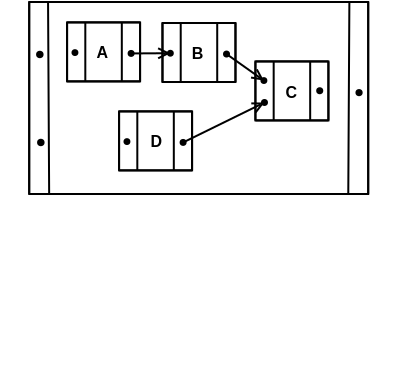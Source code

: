 <?xml version="1.0" encoding="UTF-8"?>
<dia:diagram xmlns:dia="http://www.lysator.liu.se/~alla/dia/"><dia:layer name="Background" visible="true"><dia:object type="Standard - Text" version="0" id="O0"><dia:attribute name="obj_pos"><dia:point val="14.05,27.65"/></dia:attribute><dia:attribute name="obj_bb"><dia:rectangle val="14.05,26.85;14.05,28.15"/></dia:attribute><dia:attribute name="text"><dia:composite type="text"><dia:attribute name="string"><dia:string>##</dia:string></dia:attribute><dia:attribute name="font"><dia:font family="arial" style="80" name="Helvetica-Bold"/></dia:attribute><dia:attribute name="height"><dia:real val="1"/></dia:attribute><dia:attribute name="pos"><dia:point val="14.05,27.65"/></dia:attribute><dia:attribute name="color"><dia:color val="#000000"/></dia:attribute><dia:attribute name="alignment"><dia:enum val="1"/></dia:attribute></dia:composite></dia:attribute></dia:object><dia:group><dia:object type="Standard - Box" version="0" id="O1"><dia:attribute name="obj_pos"><dia:point val="7.14,9.25"/></dia:attribute><dia:attribute name="obj_bb"><dia:rectangle val="7.09,9.2;24.14,18.9"/></dia:attribute><dia:attribute name="elem_corner"><dia:point val="7.14,9.25"/></dia:attribute><dia:attribute name="elem_width"><dia:real val="16.95"/></dia:attribute><dia:attribute name="elem_height"><dia:real val="9.6"/></dia:attribute><dia:attribute name="show_background"><dia:boolean val="true"/></dia:attribute></dia:object><dia:object type="Standard - Line" version="0" id="O2"><dia:attribute name="obj_pos"><dia:point val="7.14,18.85"/></dia:attribute><dia:attribute name="obj_bb"><dia:rectangle val="7.09,18.8;24.14,18.9"/></dia:attribute><dia:attribute name="conn_endpoints"><dia:point val="7.14,18.85"/><dia:point val="24.09,18.85"/></dia:attribute><dia:attribute name="numcp"><dia:int val="16"/></dia:attribute><dia:connections><dia:connection handle="0" to="O1" connection="5"/><dia:connection handle="1" to="O1" connection="7"/></dia:connections></dia:object><dia:object type="Standard - Line" version="0" id="O3"><dia:attribute name="obj_pos"><dia:point val="7.14,9.25"/></dia:attribute><dia:attribute name="obj_bb"><dia:rectangle val="7.09,9.2;24.14,9.3"/></dia:attribute><dia:attribute name="conn_endpoints"><dia:point val="7.14,9.25"/><dia:point val="24.09,9.25"/></dia:attribute><dia:attribute name="numcp"><dia:int val="17"/></dia:attribute><dia:connections><dia:connection handle="0" to="O1" connection="0"/><dia:connection handle="1" to="O1" connection="2"/></dia:connections></dia:object><dia:object type="Standard - Line" version="0" id="O4"><dia:attribute name="obj_pos"><dia:point val="7.14,9.25"/></dia:attribute><dia:attribute name="obj_bb"><dia:rectangle val="7.09,9.2;7.19,18.9"/></dia:attribute><dia:attribute name="conn_endpoints"><dia:point val="7.14,9.25"/><dia:point val="7.14,18.85"/></dia:attribute><dia:attribute name="numcp"><dia:int val="1"/></dia:attribute><dia:connections><dia:connection handle="0" to="O1" connection="0"/><dia:connection handle="1" to="O1" connection="5"/></dia:connections></dia:object><dia:object type="Standard - Line" version="0" id="O5"><dia:attribute name="obj_pos"><dia:point val="23.148,9.25"/></dia:attribute><dia:attribute name="obj_bb"><dia:rectangle val="23.043,9.2;23.199,18.9"/></dia:attribute><dia:attribute name="conn_endpoints"><dia:point val="23.148,9.25"/><dia:point val="23.093,18.85"/></dia:attribute><dia:attribute name="numcp"><dia:int val="1"/></dia:attribute><dia:connections><dia:connection handle="0" to="O3" connection="16"/><dia:connection handle="1" to="O2" connection="15"/></dia:connections></dia:object><dia:object type="Standard - Line" version="0" id="O6"><dia:attribute name="obj_pos"><dia:point val="24.09,18.85"/></dia:attribute><dia:attribute name="obj_bb"><dia:rectangle val="24.04,9.2;24.14,18.9"/></dia:attribute><dia:attribute name="conn_endpoints"><dia:point val="24.09,18.85"/><dia:point val="24.09,9.25"/></dia:attribute><dia:attribute name="numcp"><dia:int val="1"/></dia:attribute><dia:connections><dia:connection handle="0" to="O1" connection="7"/><dia:connection handle="1" to="O1" connection="2"/></dia:connections></dia:object><dia:object type="Standard - Line" version="0" id="O7"><dia:attribute name="obj_pos"><dia:point val="8.082,9.25"/></dia:attribute><dia:attribute name="obj_bb"><dia:rectangle val="8.031,9.2;8.187,18.9"/></dia:attribute><dia:attribute name="conn_endpoints"><dia:point val="8.082,9.25"/><dia:point val="8.137,18.85"/></dia:attribute><dia:attribute name="numcp"><dia:int val="1"/></dia:attribute><dia:connections><dia:connection handle="0" to="O3" connection="0"/><dia:connection handle="1" to="O2" connection="0"/></dia:connections></dia:object><dia:object type="Electric - connpoint" version="0" id="O8"><dia:attribute name="obj_pos"><dia:point val="21.835,11.984"/></dia:attribute><dia:attribute name="obj_bb"><dia:rectangle val="21.8,11.948;25.465,15.614"/></dia:attribute><dia:attribute name="elem_corner"><dia:point val="21.835,11.984"/></dia:attribute><dia:attribute name="elem_width"><dia:real val="3.594"/></dia:attribute><dia:attribute name="elem_height"><dia:real val="3.594"/></dia:attribute><dia:attribute name="show_background"><dia:boolean val="true"/></dia:attribute><dia:attribute name="flip_horizontal"><dia:boolean val="false"/></dia:attribute><dia:attribute name="flip_vertical"><dia:boolean val="true"/></dia:attribute><dia:attribute name="padding"><dia:real val="0.354"/></dia:attribute></dia:object><dia:group><dia:group><dia:object type="Standard - Box" version="0" id="O9"><dia:attribute name="obj_pos"><dia:point val="18.45,12.221"/></dia:attribute><dia:attribute name="obj_bb"><dia:rectangle val="18.4,12.171;22.15,15.221"/></dia:attribute><dia:attribute name="elem_corner"><dia:point val="18.45,12.221"/></dia:attribute><dia:attribute name="elem_width"><dia:real val="3.65"/></dia:attribute><dia:attribute name="elem_height"><dia:real val="2.95"/></dia:attribute><dia:attribute name="show_background"><dia:boolean val="true"/></dia:attribute></dia:object><dia:object type="Standard - Line" version="0" id="O10"><dia:attribute name="obj_pos"><dia:point val="18.45,15.171"/></dia:attribute><dia:attribute name="obj_bb"><dia:rectangle val="18.4,15.121;22.15,15.221"/></dia:attribute><dia:attribute name="conn_endpoints"><dia:point val="18.45,15.171"/><dia:point val="22.1,15.171"/></dia:attribute><dia:attribute name="numcp"><dia:int val="7"/></dia:attribute><dia:connections><dia:connection handle="0" to="O9" connection="5"/><dia:connection handle="1" to="O9" connection="7"/></dia:connections></dia:object><dia:object type="Standard - Line" version="0" id="O11"><dia:attribute name="obj_pos"><dia:point val="18.45,12.221"/></dia:attribute><dia:attribute name="obj_bb"><dia:rectangle val="18.4,12.171;22.15,12.271"/></dia:attribute><dia:attribute name="conn_endpoints"><dia:point val="18.45,12.221"/><dia:point val="22.1,12.221"/></dia:attribute><dia:attribute name="numcp"><dia:int val="7"/></dia:attribute><dia:connections><dia:connection handle="0" to="O9" connection="0"/><dia:connection handle="1" to="O9" connection="2"/></dia:connections></dia:object><dia:object type="Standard - Line" version="0" id="O12"><dia:attribute name="obj_pos"><dia:point val="18.45,12.221"/></dia:attribute><dia:attribute name="obj_bb"><dia:rectangle val="18.4,12.171;18.5,15.221"/></dia:attribute><dia:attribute name="conn_endpoints"><dia:point val="18.45,12.221"/><dia:point val="18.45,15.171"/></dia:attribute><dia:attribute name="numcp"><dia:int val="2"/></dia:attribute><dia:connections><dia:connection handle="0" to="O9" connection="0"/><dia:connection handle="1" to="O9" connection="5"/></dia:connections></dia:object><dia:object type="Standard - Line" version="0" id="O13"><dia:attribute name="obj_pos"><dia:point val="21.188,12.221"/></dia:attribute><dia:attribute name="obj_bb"><dia:rectangle val="21.137,12.171;21.238,15.221"/></dia:attribute><dia:attribute name="conn_endpoints"><dia:point val="21.188,12.221"/><dia:point val="21.188,15.171"/></dia:attribute><dia:attribute name="numcp"><dia:int val="1"/></dia:attribute><dia:connections><dia:connection handle="0" to="O11" connection="5"/><dia:connection handle="1" to="O10" connection="5"/></dia:connections></dia:object><dia:object type="Standard - Line" version="0" id="O14"><dia:attribute name="obj_pos"><dia:point val="22.1,15.171"/></dia:attribute><dia:attribute name="obj_bb"><dia:rectangle val="22.05,12.171;22.15,15.221"/></dia:attribute><dia:attribute name="conn_endpoints"><dia:point val="22.1,15.171"/><dia:point val="22.1,12.221"/></dia:attribute><dia:attribute name="numcp"><dia:int val="3"/></dia:attribute><dia:connections><dia:connection handle="0" to="O9" connection="7"/><dia:connection handle="1" to="O9" connection="2"/></dia:connections></dia:object><dia:object type="Standard - Line" version="0" id="O15"><dia:attribute name="obj_pos"><dia:point val="19.363,12.221"/></dia:attribute><dia:attribute name="obj_bb"><dia:rectangle val="19.312,12.171;19.413,15.221"/></dia:attribute><dia:attribute name="conn_endpoints"><dia:point val="19.363,12.221"/><dia:point val="19.363,15.171"/></dia:attribute><dia:attribute name="numcp"><dia:int val="1"/></dia:attribute><dia:connections><dia:connection handle="0" to="O11" connection="1"/><dia:connection handle="1" to="O10" connection="1"/></dia:connections></dia:object></dia:group><dia:object type="Electric - connpoint" version="0" id="O16"><dia:attribute name="obj_pos"><dia:point val="17.15,12.521"/></dia:attribute><dia:attribute name="obj_bb"><dia:rectangle val="17.115,12.486;20.692,16.063"/></dia:attribute><dia:attribute name="elem_corner"><dia:point val="17.15,12.521"/></dia:attribute><dia:attribute name="elem_width"><dia:real val="3.506"/></dia:attribute><dia:attribute name="elem_height"><dia:real val="3.506"/></dia:attribute><dia:attribute name="show_background"><dia:boolean val="true"/></dia:attribute><dia:attribute name="flip_horizontal"><dia:boolean val="true"/></dia:attribute><dia:attribute name="flip_vertical"><dia:boolean val="true"/></dia:attribute><dia:attribute name="padding"><dia:real val="0.354"/></dia:attribute></dia:object><dia:object type="Electric - connpoint" version="0" id="O17"><dia:attribute name="obj_pos"><dia:point val="19.9,11.921"/></dia:attribute><dia:attribute name="obj_bb"><dia:rectangle val="19.865,11.886;23.467,15.488"/></dia:attribute><dia:attribute name="elem_corner"><dia:point val="19.9,11.921"/></dia:attribute><dia:attribute name="elem_width"><dia:real val="3.531"/></dia:attribute><dia:attribute name="elem_height"><dia:real val="3.531"/></dia:attribute><dia:attribute name="show_background"><dia:boolean val="true"/></dia:attribute><dia:attribute name="flip_horizontal"><dia:boolean val="true"/></dia:attribute><dia:attribute name="flip_vertical"><dia:boolean val="true"/></dia:attribute><dia:attribute name="padding"><dia:real val="0.354"/></dia:attribute></dia:object><dia:object type="Electric - connpoint" version="0" id="O18"><dia:attribute name="obj_pos"><dia:point val="17.15,11.453"/></dia:attribute><dia:attribute name="obj_bb"><dia:rectangle val="17.115,11.418;20.635,14.938"/></dia:attribute><dia:attribute name="elem_corner"><dia:point val="17.15,11.453"/></dia:attribute><dia:attribute name="elem_width"><dia:real val="3.449"/></dia:attribute><dia:attribute name="elem_height"><dia:real val="3.449"/></dia:attribute><dia:attribute name="show_background"><dia:boolean val="true"/></dia:attribute><dia:attribute name="flip_horizontal"><dia:boolean val="true"/></dia:attribute><dia:attribute name="flip_vertical"><dia:boolean val="true"/></dia:attribute><dia:attribute name="padding"><dia:real val="0.354"/></dia:attribute></dia:object></dia:group><dia:group><dia:group><dia:object type="Standard - Box" version="0" id="O19"><dia:attribute name="obj_pos"><dia:point val="9.033,10.269"/></dia:attribute><dia:attribute name="obj_bb"><dia:rectangle val="8.983,10.219;12.733,13.269"/></dia:attribute><dia:attribute name="elem_corner"><dia:point val="9.033,10.269"/></dia:attribute><dia:attribute name="elem_width"><dia:real val="3.65"/></dia:attribute><dia:attribute name="elem_height"><dia:real val="2.95"/></dia:attribute><dia:attribute name="show_background"><dia:boolean val="true"/></dia:attribute></dia:object><dia:object type="Standard - Line" version="0" id="O20"><dia:attribute name="obj_pos"><dia:point val="9.033,13.219"/></dia:attribute><dia:attribute name="obj_bb"><dia:rectangle val="8.983,13.169;12.733,13.269"/></dia:attribute><dia:attribute name="conn_endpoints"><dia:point val="9.033,13.219"/><dia:point val="12.683,13.219"/></dia:attribute><dia:attribute name="numcp"><dia:int val="7"/></dia:attribute><dia:connections><dia:connection handle="0" to="O19" connection="5"/><dia:connection handle="1" to="O19" connection="7"/></dia:connections></dia:object><dia:object type="Standard - Line" version="0" id="O21"><dia:attribute name="obj_pos"><dia:point val="9.033,10.269"/></dia:attribute><dia:attribute name="obj_bb"><dia:rectangle val="8.983,10.219;12.733,10.319"/></dia:attribute><dia:attribute name="conn_endpoints"><dia:point val="9.033,10.269"/><dia:point val="12.683,10.269"/></dia:attribute><dia:attribute name="numcp"><dia:int val="7"/></dia:attribute><dia:connections><dia:connection handle="0" to="O19" connection="0"/><dia:connection handle="1" to="O19" connection="2"/></dia:connections></dia:object><dia:object type="Standard - Line" version="0" id="O22"><dia:attribute name="obj_pos"><dia:point val="9.033,10.269"/></dia:attribute><dia:attribute name="obj_bb"><dia:rectangle val="8.983,10.219;9.083,13.269"/></dia:attribute><dia:attribute name="conn_endpoints"><dia:point val="9.033,10.269"/><dia:point val="9.033,13.219"/></dia:attribute><dia:attribute name="numcp"><dia:int val="2"/></dia:attribute><dia:connections><dia:connection handle="0" to="O19" connection="0"/><dia:connection handle="1" to="O19" connection="5"/></dia:connections></dia:object><dia:object type="Standard - Line" version="0" id="O23"><dia:attribute name="obj_pos"><dia:point val="11.77,10.269"/></dia:attribute><dia:attribute name="obj_bb"><dia:rectangle val="11.72,10.219;11.82,13.269"/></dia:attribute><dia:attribute name="conn_endpoints"><dia:point val="11.77,10.269"/><dia:point val="11.77,13.219"/></dia:attribute><dia:attribute name="numcp"><dia:int val="1"/></dia:attribute><dia:connections><dia:connection handle="0" to="O21" connection="5"/><dia:connection handle="1" to="O20" connection="5"/></dia:connections></dia:object><dia:object type="Standard - Line" version="0" id="O24"><dia:attribute name="obj_pos"><dia:point val="12.683,13.219"/></dia:attribute><dia:attribute name="obj_bb"><dia:rectangle val="12.633,10.219;12.733,13.269"/></dia:attribute><dia:attribute name="conn_endpoints"><dia:point val="12.683,13.219"/><dia:point val="12.683,10.269"/></dia:attribute><dia:attribute name="numcp"><dia:int val="3"/></dia:attribute><dia:connections><dia:connection handle="0" to="O19" connection="7"/><dia:connection handle="1" to="O19" connection="2"/></dia:connections></dia:object><dia:object type="Standard - Line" version="0" id="O25"><dia:attribute name="obj_pos"><dia:point val="9.945,10.269"/></dia:attribute><dia:attribute name="obj_bb"><dia:rectangle val="9.895,10.219;9.995,13.269"/></dia:attribute><dia:attribute name="conn_endpoints"><dia:point val="9.945,10.269"/><dia:point val="9.945,13.219"/></dia:attribute><dia:attribute name="numcp"><dia:int val="1"/></dia:attribute><dia:connections><dia:connection handle="0" to="O21" connection="1"/><dia:connection handle="1" to="O20" connection="1"/></dia:connections></dia:object></dia:group><dia:object type="Electric - connpoint" version="0" id="O26"><dia:attribute name="obj_pos"><dia:point val="10.483,10.069"/></dia:attribute><dia:attribute name="obj_bb"><dia:rectangle val="10.447,10.033;14.022,13.608"/></dia:attribute><dia:attribute name="elem_corner"><dia:point val="10.483,10.069"/></dia:attribute><dia:attribute name="elem_width"><dia:real val="3.504"/></dia:attribute><dia:attribute name="elem_height"><dia:real val="3.504"/></dia:attribute><dia:attribute name="show_background"><dia:boolean val="true"/></dia:attribute><dia:attribute name="flip_horizontal"><dia:boolean val="false"/></dia:attribute><dia:attribute name="flip_vertical"><dia:boolean val="true"/></dia:attribute><dia:attribute name="padding"><dia:real val="0.354"/></dia:attribute></dia:object><dia:object type="Electric - connpoint" version="0" id="O27"><dia:attribute name="obj_pos"><dia:point val="7.7,10.053"/></dia:attribute><dia:attribute name="obj_bb"><dia:rectangle val="7.665,10.018;11.189,13.542"/></dia:attribute><dia:attribute name="elem_corner"><dia:point val="7.7,10.053"/></dia:attribute><dia:attribute name="elem_width"><dia:real val="3.453"/></dia:attribute><dia:attribute name="elem_height"><dia:real val="3.453"/></dia:attribute><dia:attribute name="show_background"><dia:boolean val="true"/></dia:attribute><dia:attribute name="flip_horizontal"><dia:boolean val="true"/></dia:attribute><dia:attribute name="flip_vertical"><dia:boolean val="true"/></dia:attribute><dia:attribute name="padding"><dia:real val="0.354"/></dia:attribute></dia:object></dia:group><dia:group><dia:group><dia:object type="Standard - Box" version="0" id="O28"><dia:attribute name="obj_pos"><dia:point val="11.633,14.719"/></dia:attribute><dia:attribute name="obj_bb"><dia:rectangle val="11.583,14.669;15.333,17.719"/></dia:attribute><dia:attribute name="elem_corner"><dia:point val="11.633,14.719"/></dia:attribute><dia:attribute name="elem_width"><dia:real val="3.65"/></dia:attribute><dia:attribute name="elem_height"><dia:real val="2.95"/></dia:attribute><dia:attribute name="show_background"><dia:boolean val="true"/></dia:attribute></dia:object><dia:object type="Standard - Line" version="0" id="O29"><dia:attribute name="obj_pos"><dia:point val="11.633,17.669"/></dia:attribute><dia:attribute name="obj_bb"><dia:rectangle val="11.583,17.619;15.333,17.719"/></dia:attribute><dia:attribute name="conn_endpoints"><dia:point val="11.633,17.669"/><dia:point val="15.283,17.669"/></dia:attribute><dia:attribute name="numcp"><dia:int val="7"/></dia:attribute><dia:connections><dia:connection handle="0" to="O28" connection="5"/><dia:connection handle="1" to="O28" connection="7"/></dia:connections></dia:object><dia:object type="Standard - Line" version="0" id="O30"><dia:attribute name="obj_pos"><dia:point val="11.633,14.719"/></dia:attribute><dia:attribute name="obj_bb"><dia:rectangle val="11.583,14.669;15.333,14.769"/></dia:attribute><dia:attribute name="conn_endpoints"><dia:point val="11.633,14.719"/><dia:point val="15.283,14.719"/></dia:attribute><dia:attribute name="numcp"><dia:int val="7"/></dia:attribute><dia:connections><dia:connection handle="0" to="O28" connection="0"/><dia:connection handle="1" to="O28" connection="2"/></dia:connections></dia:object><dia:object type="Standard - Line" version="0" id="O31"><dia:attribute name="obj_pos"><dia:point val="11.633,14.719"/></dia:attribute><dia:attribute name="obj_bb"><dia:rectangle val="11.583,14.669;11.683,17.719"/></dia:attribute><dia:attribute name="conn_endpoints"><dia:point val="11.633,14.719"/><dia:point val="11.633,17.669"/></dia:attribute><dia:attribute name="numcp"><dia:int val="2"/></dia:attribute><dia:connections><dia:connection handle="0" to="O28" connection="0"/><dia:connection handle="1" to="O28" connection="5"/></dia:connections></dia:object><dia:object type="Standard - Line" version="0" id="O32"><dia:attribute name="obj_pos"><dia:point val="14.37,14.719"/></dia:attribute><dia:attribute name="obj_bb"><dia:rectangle val="14.32,14.669;14.42,17.719"/></dia:attribute><dia:attribute name="conn_endpoints"><dia:point val="14.37,14.719"/><dia:point val="14.37,17.669"/></dia:attribute><dia:attribute name="numcp"><dia:int val="1"/></dia:attribute><dia:connections><dia:connection handle="0" to="O30" connection="5"/><dia:connection handle="1" to="O29" connection="5"/></dia:connections></dia:object><dia:object type="Standard - Line" version="0" id="O33"><dia:attribute name="obj_pos"><dia:point val="15.283,17.669"/></dia:attribute><dia:attribute name="obj_bb"><dia:rectangle val="15.233,14.669;15.333,17.719"/></dia:attribute><dia:attribute name="conn_endpoints"><dia:point val="15.283,17.669"/><dia:point val="15.283,14.719"/></dia:attribute><dia:attribute name="numcp"><dia:int val="3"/></dia:attribute><dia:connections><dia:connection handle="0" to="O28" connection="7"/><dia:connection handle="1" to="O28" connection="2"/></dia:connections></dia:object><dia:object type="Standard - Line" version="0" id="O34"><dia:attribute name="obj_pos"><dia:point val="12.545,14.719"/></dia:attribute><dia:attribute name="obj_bb"><dia:rectangle val="12.495,14.669;12.595,17.719"/></dia:attribute><dia:attribute name="conn_endpoints"><dia:point val="12.545,14.719"/><dia:point val="12.545,17.669"/></dia:attribute><dia:attribute name="numcp"><dia:int val="1"/></dia:attribute><dia:connections><dia:connection handle="0" to="O30" connection="1"/><dia:connection handle="1" to="O29" connection="1"/></dia:connections></dia:object></dia:group><dia:object type="Electric - connpoint" version="0" id="O35"><dia:attribute name="obj_pos"><dia:point val="13.083,14.519"/></dia:attribute><dia:attribute name="obj_bb"><dia:rectangle val="13.047,14.483;16.622,18.058"/></dia:attribute><dia:attribute name="elem_corner"><dia:point val="13.083,14.519"/></dia:attribute><dia:attribute name="elem_width"><dia:real val="3.504"/></dia:attribute><dia:attribute name="elem_height"><dia:real val="3.504"/></dia:attribute><dia:attribute name="show_background"><dia:boolean val="true"/></dia:attribute><dia:attribute name="flip_horizontal"><dia:boolean val="false"/></dia:attribute><dia:attribute name="flip_vertical"><dia:boolean val="true"/></dia:attribute><dia:attribute name="padding"><dia:real val="0.354"/></dia:attribute></dia:object><dia:object type="Electric - connpoint" version="0" id="O36"><dia:attribute name="obj_pos"><dia:point val="10.3,14.503"/></dia:attribute><dia:attribute name="obj_bb"><dia:rectangle val="10.265,14.468;13.789,17.992"/></dia:attribute><dia:attribute name="elem_corner"><dia:point val="10.3,14.503"/></dia:attribute><dia:attribute name="elem_width"><dia:real val="3.453"/></dia:attribute><dia:attribute name="elem_height"><dia:real val="3.453"/></dia:attribute><dia:attribute name="show_background"><dia:boolean val="true"/></dia:attribute><dia:attribute name="flip_horizontal"><dia:boolean val="true"/></dia:attribute><dia:attribute name="flip_vertical"><dia:boolean val="true"/></dia:attribute><dia:attribute name="padding"><dia:real val="0.354"/></dia:attribute></dia:object></dia:group><dia:object type="Electric - connpoint" version="0" id="O37"><dia:attribute name="obj_pos"><dia:point val="5.8,10.003"/></dia:attribute><dia:attribute name="obj_bb"><dia:rectangle val="5.765,9.968;9.576,13.779"/></dia:attribute><dia:attribute name="elem_corner"><dia:point val="5.8,10.003"/></dia:attribute><dia:attribute name="elem_width"><dia:real val="3.741"/></dia:attribute><dia:attribute name="elem_height"><dia:real val="3.741"/></dia:attribute><dia:attribute name="show_background"><dia:boolean val="true"/></dia:attribute><dia:attribute name="flip_horizontal"><dia:boolean val="false"/></dia:attribute><dia:attribute name="flip_vertical"><dia:boolean val="true"/></dia:attribute><dia:attribute name="padding"><dia:real val="0.354"/></dia:attribute></dia:object><dia:object type="Electric - connpoint" version="0" id="O38"><dia:attribute name="obj_pos"><dia:point val="5.85,14.403"/></dia:attribute><dia:attribute name="obj_bb"><dia:rectangle val="5.815,14.368;9.626,18.179"/></dia:attribute><dia:attribute name="elem_corner"><dia:point val="5.85,14.403"/></dia:attribute><dia:attribute name="elem_width"><dia:real val="3.741"/></dia:attribute><dia:attribute name="elem_height"><dia:real val="3.741"/></dia:attribute><dia:attribute name="show_background"><dia:boolean val="true"/></dia:attribute><dia:attribute name="flip_horizontal"><dia:boolean val="false"/></dia:attribute><dia:attribute name="flip_vertical"><dia:boolean val="true"/></dia:attribute><dia:attribute name="padding"><dia:real val="0.354"/></dia:attribute></dia:object><dia:object type="Standard - Line" version="0" id="O39"><dia:attribute name="obj_pos"><dia:point val="14.835,16.271"/></dia:attribute><dia:attribute name="obj_bb"><dia:rectangle val="14.768,13.803;19.168,16.338"/></dia:attribute><dia:attribute name="conn_endpoints"><dia:point val="14.835,16.271"/><dia:point val="18.903,14.274"/></dia:attribute><dia:attribute name="numcp"><dia:int val="1"/></dia:attribute><dia:attribute name="end_arrow"><dia:enum val="1"/></dia:attribute><dia:attribute name="end_arrow_length"><dia:real val="0.5"/></dia:attribute><dia:attribute name="end_arrow_width"><dia:real val="0.5"/></dia:attribute></dia:object><dia:group><dia:group><dia:object type="Standard - Box" version="0" id="O40"><dia:attribute name="obj_pos"><dia:point val="13.803,10.3"/></dia:attribute><dia:attribute name="obj_bb"><dia:rectangle val="13.753,10.25;17.503,13.3"/></dia:attribute><dia:attribute name="elem_corner"><dia:point val="13.803,10.3"/></dia:attribute><dia:attribute name="elem_width"><dia:real val="3.65"/></dia:attribute><dia:attribute name="elem_height"><dia:real val="2.95"/></dia:attribute><dia:attribute name="show_background"><dia:boolean val="true"/></dia:attribute></dia:object><dia:object type="Standard - Line" version="0" id="O41"><dia:attribute name="obj_pos"><dia:point val="13.803,13.25"/></dia:attribute><dia:attribute name="obj_bb"><dia:rectangle val="13.753,13.2;17.503,13.3"/></dia:attribute><dia:attribute name="conn_endpoints"><dia:point val="13.803,13.25"/><dia:point val="17.453,13.25"/></dia:attribute><dia:attribute name="numcp"><dia:int val="7"/></dia:attribute><dia:connections><dia:connection handle="0" to="O40" connection="5"/><dia:connection handle="1" to="O40" connection="7"/></dia:connections></dia:object><dia:object type="Standard - Line" version="0" id="O42"><dia:attribute name="obj_pos"><dia:point val="13.803,10.3"/></dia:attribute><dia:attribute name="obj_bb"><dia:rectangle val="13.753,10.25;17.503,10.35"/></dia:attribute><dia:attribute name="conn_endpoints"><dia:point val="13.803,10.3"/><dia:point val="17.453,10.3"/></dia:attribute><dia:attribute name="numcp"><dia:int val="7"/></dia:attribute><dia:connections><dia:connection handle="0" to="O40" connection="0"/><dia:connection handle="1" to="O40" connection="2"/></dia:connections></dia:object><dia:object type="Standard - Line" version="0" id="O43"><dia:attribute name="obj_pos"><dia:point val="13.803,10.3"/></dia:attribute><dia:attribute name="obj_bb"><dia:rectangle val="13.753,10.25;13.853,13.3"/></dia:attribute><dia:attribute name="conn_endpoints"><dia:point val="13.803,10.3"/><dia:point val="13.803,13.25"/></dia:attribute><dia:attribute name="numcp"><dia:int val="2"/></dia:attribute><dia:connections><dia:connection handle="0" to="O40" connection="0"/><dia:connection handle="1" to="O40" connection="5"/></dia:connections></dia:object><dia:object type="Standard - Line" version="0" id="O44"><dia:attribute name="obj_pos"><dia:point val="16.54,10.3"/></dia:attribute><dia:attribute name="obj_bb"><dia:rectangle val="16.49,10.25;16.59,13.3"/></dia:attribute><dia:attribute name="conn_endpoints"><dia:point val="16.54,10.3"/><dia:point val="16.54,13.25"/></dia:attribute><dia:attribute name="numcp"><dia:int val="1"/></dia:attribute><dia:connections><dia:connection handle="0" to="O42" connection="5"/><dia:connection handle="1" to="O41" connection="5"/></dia:connections></dia:object><dia:object type="Standard - Line" version="0" id="O45"><dia:attribute name="obj_pos"><dia:point val="17.453,13.25"/></dia:attribute><dia:attribute name="obj_bb"><dia:rectangle val="17.403,10.25;17.503,13.3"/></dia:attribute><dia:attribute name="conn_endpoints"><dia:point val="17.453,13.25"/><dia:point val="17.453,10.3"/></dia:attribute><dia:attribute name="numcp"><dia:int val="3"/></dia:attribute><dia:connections><dia:connection handle="0" to="O40" connection="7"/><dia:connection handle="1" to="O40" connection="2"/></dia:connections></dia:object><dia:object type="Standard - Line" version="0" id="O46"><dia:attribute name="obj_pos"><dia:point val="14.715,10.3"/></dia:attribute><dia:attribute name="obj_bb"><dia:rectangle val="14.665,10.25;14.765,13.3"/></dia:attribute><dia:attribute name="conn_endpoints"><dia:point val="14.715,10.3"/><dia:point val="14.715,13.25"/></dia:attribute><dia:attribute name="numcp"><dia:int val="1"/></dia:attribute><dia:connections><dia:connection handle="0" to="O42" connection="1"/><dia:connection handle="1" to="O41" connection="1"/></dia:connections></dia:object></dia:group><dia:object type="Electric - connpoint" version="0" id="O47"><dia:attribute name="obj_pos"><dia:point val="15.253,10.1"/></dia:attribute><dia:attribute name="obj_bb"><dia:rectangle val="15.217,10.065;18.792,13.64"/></dia:attribute><dia:attribute name="elem_corner"><dia:point val="15.253,10.1"/></dia:attribute><dia:attribute name="elem_width"><dia:real val="3.504"/></dia:attribute><dia:attribute name="elem_height"><dia:real val="3.504"/></dia:attribute><dia:attribute name="show_background"><dia:boolean val="true"/></dia:attribute><dia:attribute name="flip_horizontal"><dia:boolean val="false"/></dia:attribute><dia:attribute name="flip_vertical"><dia:boolean val="true"/></dia:attribute><dia:attribute name="padding"><dia:real val="0.354"/></dia:attribute></dia:object><dia:object type="Electric - connpoint" version="0" id="O48"><dia:attribute name="obj_pos"><dia:point val="12.47,10.085"/></dia:attribute><dia:attribute name="obj_bb"><dia:rectangle val="12.435,10.049;15.959,13.573"/></dia:attribute><dia:attribute name="elem_corner"><dia:point val="12.47,10.085"/></dia:attribute><dia:attribute name="elem_width"><dia:real val="3.453"/></dia:attribute><dia:attribute name="elem_height"><dia:real val="3.453"/></dia:attribute><dia:attribute name="show_background"><dia:boolean val="true"/></dia:attribute><dia:attribute name="flip_horizontal"><dia:boolean val="true"/></dia:attribute><dia:attribute name="flip_vertical"><dia:boolean val="true"/></dia:attribute><dia:attribute name="padding"><dia:real val="0.354"/></dia:attribute></dia:object></dia:group><dia:object type="Standard - Line" version="0" id="O49"><dia:attribute name="obj_pos"><dia:point val="12.235,11.821"/></dia:attribute><dia:attribute name="obj_bb"><dia:rectangle val="12.185,11.311;14.249,12.311"/></dia:attribute><dia:attribute name="conn_endpoints"><dia:point val="12.235,11.821"/><dia:point val="14.197,11.811"/></dia:attribute><dia:attribute name="numcp"><dia:int val="1"/></dia:attribute><dia:attribute name="end_arrow"><dia:enum val="1"/></dia:attribute><dia:attribute name="end_arrow_length"><dia:real val="0.5"/></dia:attribute><dia:attribute name="end_arrow_width"><dia:real val="0.5"/></dia:attribute></dia:object><dia:object type="Standard - Line" version="0" id="O50"><dia:attribute name="obj_pos"><dia:point val="17.005,11.852"/></dia:attribute><dia:attribute name="obj_bb"><dia:rectangle val="16.935,11.783;19.205,13.615"/></dia:attribute><dia:attribute name="conn_endpoints"><dia:point val="17.005,11.852"/><dia:point val="18.875,13.178"/></dia:attribute><dia:attribute name="numcp"><dia:int val="1"/></dia:attribute><dia:attribute name="end_arrow"><dia:enum val="1"/></dia:attribute><dia:attribute name="end_arrow_length"><dia:real val="0.5"/></dia:attribute><dia:attribute name="end_arrow_width"><dia:real val="0.5"/></dia:attribute></dia:object><dia:object type="Standard - Text" version="0" id="O51"><dia:attribute name="obj_pos"><dia:point val="10.65,11.6"/></dia:attribute><dia:attribute name="obj_bb"><dia:rectangle val="10.65,10.95;10.65,11.95"/></dia:attribute><dia:attribute name="text"><dia:composite type="text"><dia:attribute name="string"><dia:string>##</dia:string></dia:attribute><dia:attribute name="font"><dia:font family="courier new" style="0" name="Courier"/></dia:attribute><dia:attribute name="height"><dia:real val="0.8"/></dia:attribute><dia:attribute name="pos"><dia:point val="10.65,11.6"/></dia:attribute><dia:attribute name="color"><dia:color val="#000000"/></dia:attribute><dia:attribute name="alignment"><dia:enum val="1"/></dia:attribute></dia:composite></dia:attribute></dia:object><dia:object type="Standard - Text" version="0" id="O52"><dia:attribute name="obj_pos"><dia:point val="10.95,11.35"/></dia:attribute><dia:attribute name="obj_bb"><dia:rectangle val="10.95,10.55;10.95,11.85"/></dia:attribute><dia:attribute name="text"><dia:composite type="text"><dia:attribute name="string"><dia:string>##</dia:string></dia:attribute><dia:attribute name="font"><dia:font family="arial" style="80" name="Helvetica-Bold"/></dia:attribute><dia:attribute name="height"><dia:real val="1"/></dia:attribute><dia:attribute name="pos"><dia:point val="10.95,11.35"/></dia:attribute><dia:attribute name="color"><dia:color val="#000000"/></dia:attribute><dia:attribute name="alignment"><dia:enum val="1"/></dia:attribute></dia:composite></dia:attribute></dia:object><dia:object type="Standard - Text" version="0" id="O53"><dia:attribute name="obj_pos"><dia:point val="15.55,12.1"/></dia:attribute><dia:attribute name="obj_bb"><dia:rectangle val="15.275,11.3;15.825,12.6"/></dia:attribute><dia:attribute name="text"><dia:composite type="text"><dia:attribute name="string"><dia:string>#B#</dia:string></dia:attribute><dia:attribute name="font"><dia:font family="arial" style="80" name="Helvetica-Bold"/></dia:attribute><dia:attribute name="height"><dia:real val="1"/></dia:attribute><dia:attribute name="pos"><dia:point val="15.55,12.1"/></dia:attribute><dia:attribute name="color"><dia:color val="#000000"/></dia:attribute><dia:attribute name="alignment"><dia:enum val="1"/></dia:attribute></dia:composite></dia:attribute></dia:object><dia:object type="Standard - Text" version="0" id="O54"><dia:attribute name="obj_pos"><dia:point val="10.8,12.05"/></dia:attribute><dia:attribute name="obj_bb"><dia:rectangle val="10.525,11.25;11.075,12.55"/></dia:attribute><dia:attribute name="text"><dia:composite type="text"><dia:attribute name="string"><dia:string>#A#</dia:string></dia:attribute><dia:attribute name="font"><dia:font family="arial" style="80" name="Helvetica-Bold"/></dia:attribute><dia:attribute name="height"><dia:real val="1"/></dia:attribute><dia:attribute name="pos"><dia:point val="10.8,12.05"/></dia:attribute><dia:attribute name="color"><dia:color val="#000000"/></dia:attribute><dia:attribute name="alignment"><dia:enum val="1"/></dia:attribute></dia:composite></dia:attribute></dia:object><dia:object type="Standard - Text" version="0" id="O55"><dia:attribute name="obj_pos"><dia:point val="20.25,14.05"/></dia:attribute><dia:attribute name="obj_bb"><dia:rectangle val="19.975,13.25;20.525,14.55"/></dia:attribute><dia:attribute name="text"><dia:composite type="text"><dia:attribute name="string"><dia:string>#C#</dia:string></dia:attribute><dia:attribute name="font"><dia:font family="arial" style="80" name="Helvetica-Bold"/></dia:attribute><dia:attribute name="height"><dia:real val="1"/></dia:attribute><dia:attribute name="pos"><dia:point val="20.25,14.05"/></dia:attribute><dia:attribute name="color"><dia:color val="#000000"/></dia:attribute><dia:attribute name="alignment"><dia:enum val="1"/></dia:attribute></dia:composite></dia:attribute></dia:object><dia:object type="Standard - Text" version="0" id="O56"><dia:attribute name="obj_pos"><dia:point val="13.5,16.5"/></dia:attribute><dia:attribute name="obj_bb"><dia:rectangle val="13.225,15.7;13.775,17"/></dia:attribute><dia:attribute name="text"><dia:composite type="text"><dia:attribute name="string"><dia:string>#D#</dia:string></dia:attribute><dia:attribute name="font"><dia:font family="arial" style="80" name="Helvetica-Bold"/></dia:attribute><dia:attribute name="height"><dia:real val="1"/></dia:attribute><dia:attribute name="pos"><dia:point val="13.5,16.5"/></dia:attribute><dia:attribute name="color"><dia:color val="#000000"/></dia:attribute><dia:attribute name="alignment"><dia:enum val="1"/></dia:attribute></dia:composite></dia:attribute></dia:object></dia:group></dia:layer></dia:diagram>
